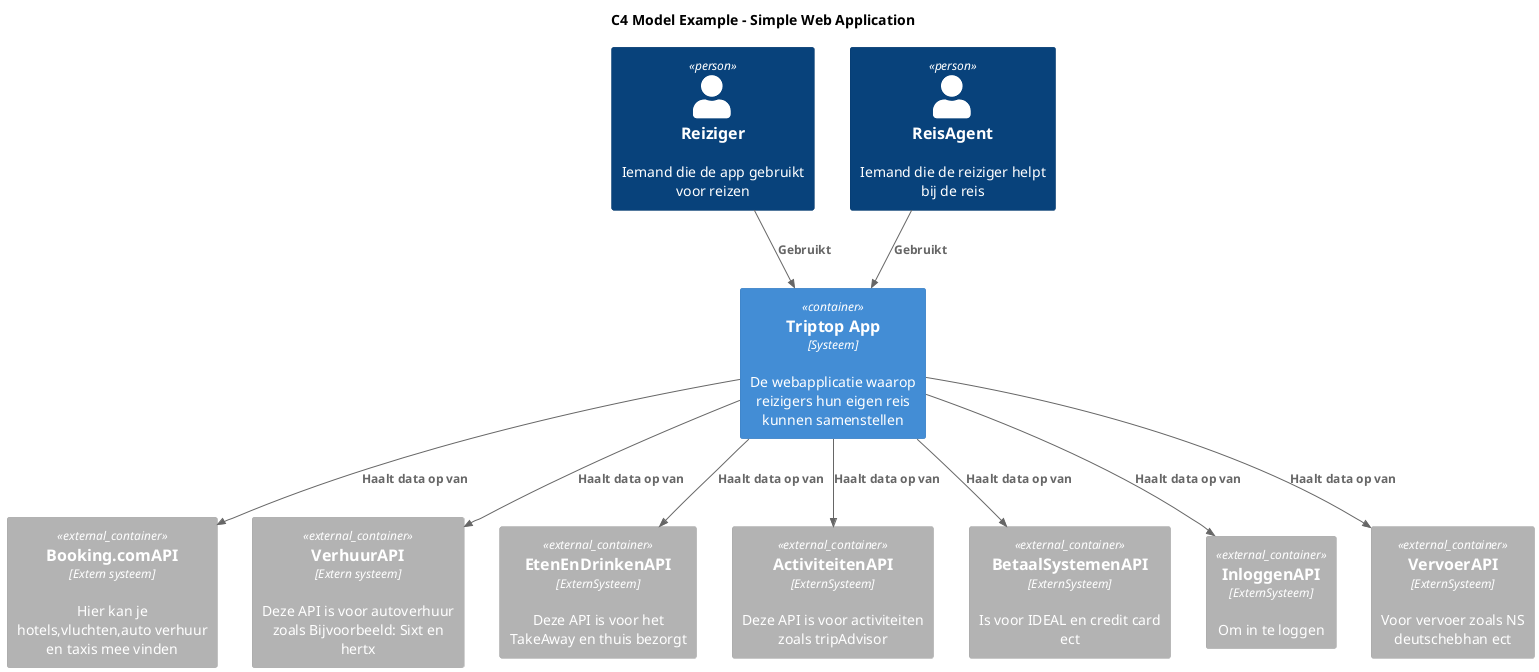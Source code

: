 @startuml
!include <C4/C4_Container>

title C4 Model Example - Simple Web Application

Person(Reiziger, "Reiziger", "Iemand die de app gebruikt voor reizen")
Person(ReisAgent, "ReisAgent", "Iemand die de reiziger helpt bij de reis")


Container(system, "Triptop App", "Systeem", "De webapplicatie waarop reizigers hun eigen reis kunnen samenstellen")
Container_Ext(Booking.comAPI, Booking.comAPI, "Extern systeem","Hier kan je hotels,vluchten,auto verhuur en taxis mee vinden")
Container_Ext(VerhuurAPI, "VerhuurAPI", "Extern systeem","Deze API is voor autoverhuur zoals Bijvoorbeeld: Sixt en hertx")
Container_Ext(EtenEnDrinkenAPI, "EtenEnDrinkenAPI", "ExternSysteem","Deze API is voor het TakeAway en thuis bezorgt")
Container_Ext(ActiviteitenAPI, "ActiviteitenAPI", "ExternSysteem","Deze API is voor activiteiten zoals tripAdvisor")
Container_Ext(BetaalSystemenAPI, "BetaalSystemenAPI", "ExternSysteem","Is voor IDEAL en credit card ect")
Container_Ext(InloggenAPI, "InloggenAPI", "ExternSysteem","Om in te loggen")
Container_Ext(VervoerAPI, "VervoerAPI", "ExternSysteem","Voor vervoer zoals NS deutschebhan ect")

Rel(Reiziger,system, "Gebruikt")
Rel("ReisAgent",system, "Gebruikt")
Rel(system,Booking.comAPI,"Haalt data op van")
Rel(system,"VerhuurAPI","Haalt data op van" )
Rel(system,"EtenEnDrinkenAPI","Haalt data op van" )
Rel(system,"ActiviteitenAPI","Haalt data op van" )
Rel(system,"BetaalSystemenAPI","Haalt data op van" )
Rel(system,"InloggenAPI","Haalt data op van" )
Rel(system,"VervoerAPI","Haalt data op van" )



@enduml
